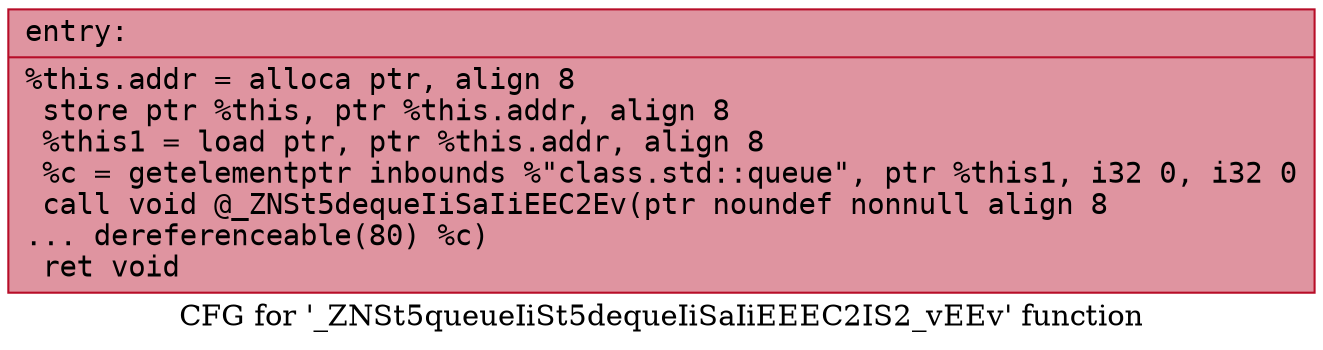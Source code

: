 digraph "CFG for '_ZNSt5queueIiSt5dequeIiSaIiEEEC2IS2_vEEv' function" {
	label="CFG for '_ZNSt5queueIiSt5dequeIiSaIiEEEC2IS2_vEEv' function";

	Node0x5646193aeb00 [shape=record,color="#b70d28ff", style=filled, fillcolor="#b70d2870" fontname="Courier",label="{entry:\l|  %this.addr = alloca ptr, align 8\l  store ptr %this, ptr %this.addr, align 8\l  %this1 = load ptr, ptr %this.addr, align 8\l  %c = getelementptr inbounds %\"class.std::queue\", ptr %this1, i32 0, i32 0\l  call void @_ZNSt5dequeIiSaIiEEC2Ev(ptr noundef nonnull align 8\l... dereferenceable(80) %c)\l  ret void\l}"];
}
